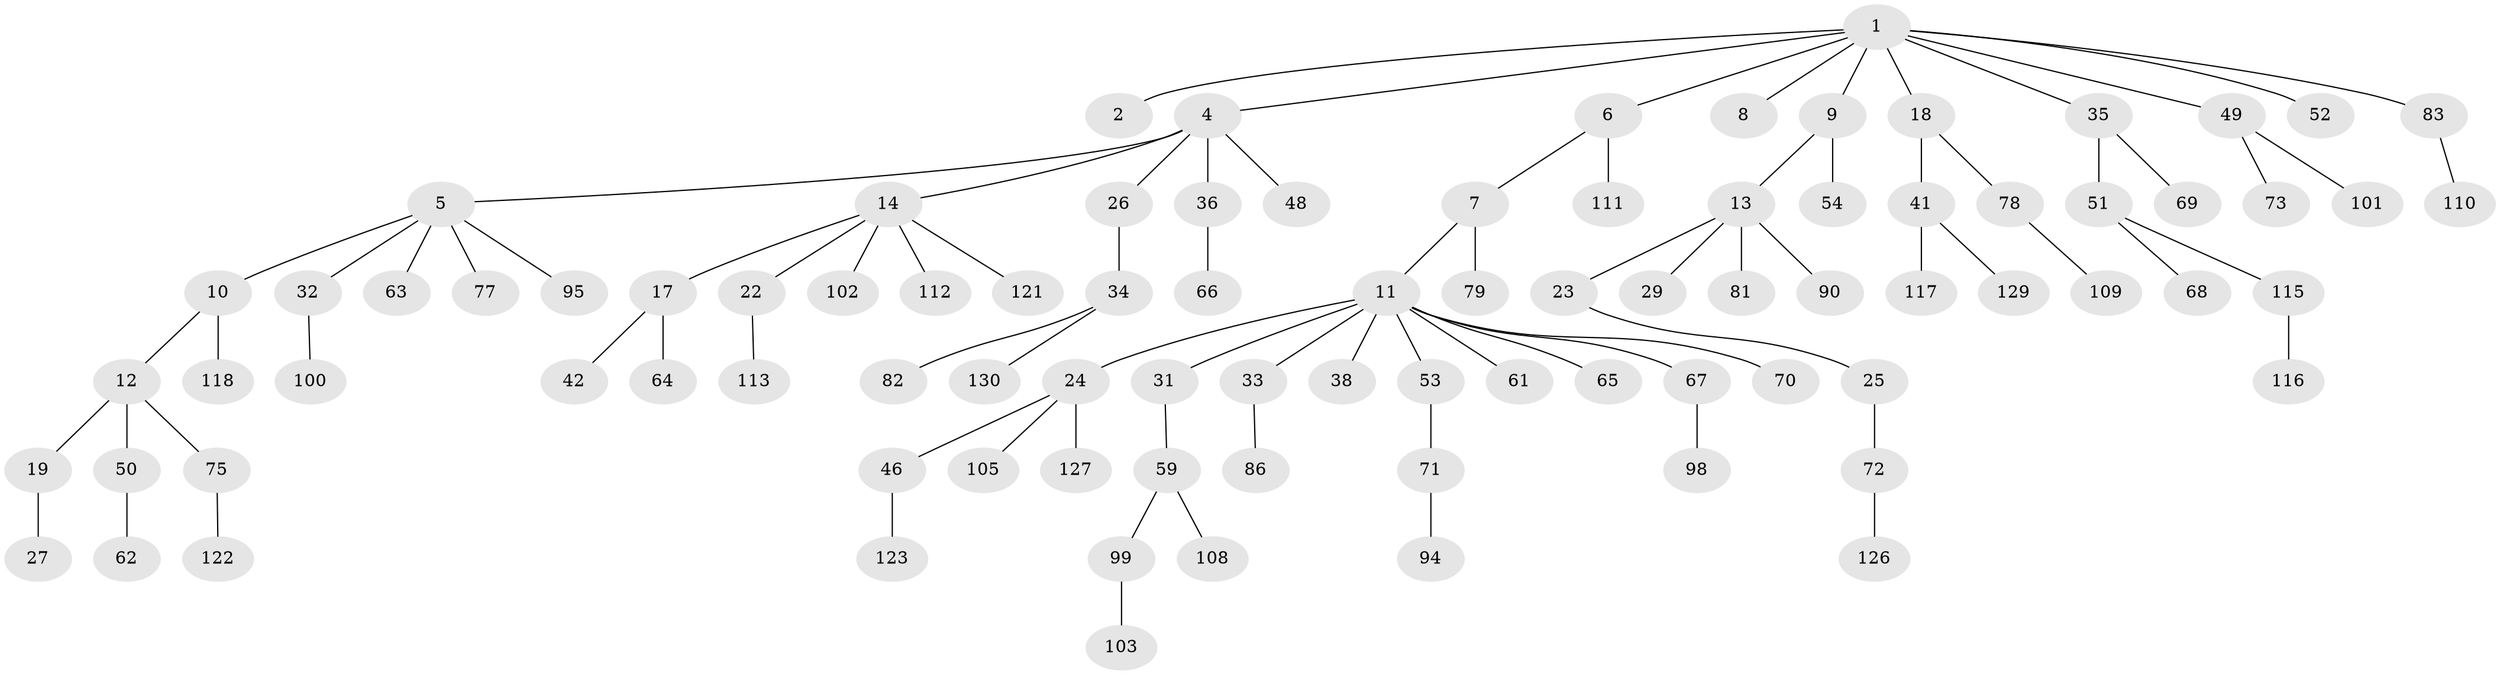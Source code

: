 // original degree distribution, {7: 0.022900763358778626, 2: 0.2595419847328244, 5: 0.022900763358778626, 6: 0.022900763358778626, 4: 0.030534351145038167, 3: 0.1450381679389313, 1: 0.4961832061068702}
// Generated by graph-tools (version 1.1) at 2025/42/03/06/25 10:42:04]
// undirected, 89 vertices, 88 edges
graph export_dot {
graph [start="1"]
  node [color=gray90,style=filled];
  1 [super="+3"];
  2 [super="+84"];
  4 [super="+30"];
  5 [super="+43"];
  6 [super="+76"];
  7 [super="+37"];
  8 [super="+120"];
  9;
  10 [super="+21"];
  11 [super="+20"];
  12 [super="+15"];
  13 [super="+124"];
  14 [super="+16"];
  17 [super="+60"];
  18;
  19;
  22 [super="+107"];
  23 [super="+74"];
  24 [super="+28"];
  25 [super="+47"];
  26;
  27 [super="+45"];
  29 [super="+40"];
  31 [super="+57"];
  32 [super="+114"];
  33 [super="+55"];
  34 [super="+39"];
  35 [super="+44"];
  36;
  38;
  41 [super="+58"];
  42;
  46 [super="+88"];
  48;
  49 [super="+89"];
  50 [super="+131"];
  51 [super="+93"];
  52 [super="+128"];
  53 [super="+56"];
  54;
  59 [super="+106"];
  61 [super="+91"];
  62;
  63 [super="+87"];
  64;
  65;
  66 [super="+92"];
  67;
  68;
  69;
  70;
  71 [super="+96"];
  72;
  73;
  75 [super="+104"];
  77;
  78 [super="+80"];
  79;
  81;
  82 [super="+85"];
  83 [super="+97"];
  86;
  90;
  94;
  95;
  98;
  99 [super="+125"];
  100;
  101;
  102;
  103;
  105;
  108;
  109;
  110;
  111;
  112 [super="+119"];
  113;
  115;
  116;
  117;
  118;
  121;
  122;
  123;
  126;
  127;
  129;
  130;
  1 -- 2;
  1 -- 4;
  1 -- 6;
  1 -- 9;
  1 -- 18;
  1 -- 49;
  1 -- 83;
  1 -- 35;
  1 -- 52;
  1 -- 8;
  4 -- 5;
  4 -- 14;
  4 -- 26;
  4 -- 36;
  4 -- 48;
  5 -- 10;
  5 -- 32;
  5 -- 63;
  5 -- 95;
  5 -- 77;
  6 -- 7;
  6 -- 111;
  7 -- 11;
  7 -- 79;
  9 -- 13;
  9 -- 54;
  10 -- 12;
  10 -- 118;
  11 -- 31;
  11 -- 38;
  11 -- 61;
  11 -- 65;
  11 -- 67;
  11 -- 33;
  11 -- 53;
  11 -- 70;
  11 -- 24;
  12 -- 50;
  12 -- 19;
  12 -- 75;
  13 -- 23;
  13 -- 29;
  13 -- 81;
  13 -- 90;
  14 -- 17;
  14 -- 22;
  14 -- 102;
  14 -- 112;
  14 -- 121;
  17 -- 42;
  17 -- 64;
  18 -- 41;
  18 -- 78;
  19 -- 27;
  22 -- 113;
  23 -- 25;
  24 -- 46;
  24 -- 105;
  24 -- 127;
  25 -- 72;
  26 -- 34;
  31 -- 59;
  32 -- 100;
  33 -- 86;
  34 -- 130;
  34 -- 82;
  35 -- 51;
  35 -- 69;
  36 -- 66;
  41 -- 117;
  41 -- 129;
  46 -- 123;
  49 -- 73;
  49 -- 101;
  50 -- 62;
  51 -- 68;
  51 -- 115;
  53 -- 71;
  59 -- 99;
  59 -- 108;
  67 -- 98;
  71 -- 94;
  72 -- 126;
  75 -- 122;
  78 -- 109;
  83 -- 110;
  99 -- 103;
  115 -- 116;
}
